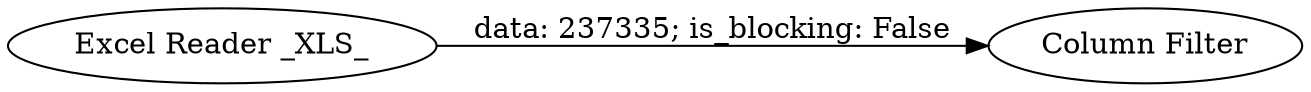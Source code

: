 digraph {
	"32667414201163650_3" [label="Column Filter"]
	"32667414201163650_1" [label="Excel Reader _XLS_"]
	"32667414201163650_1" -> "32667414201163650_3" [label="data: 237335; is_blocking: False"]
	rankdir=LR
}
